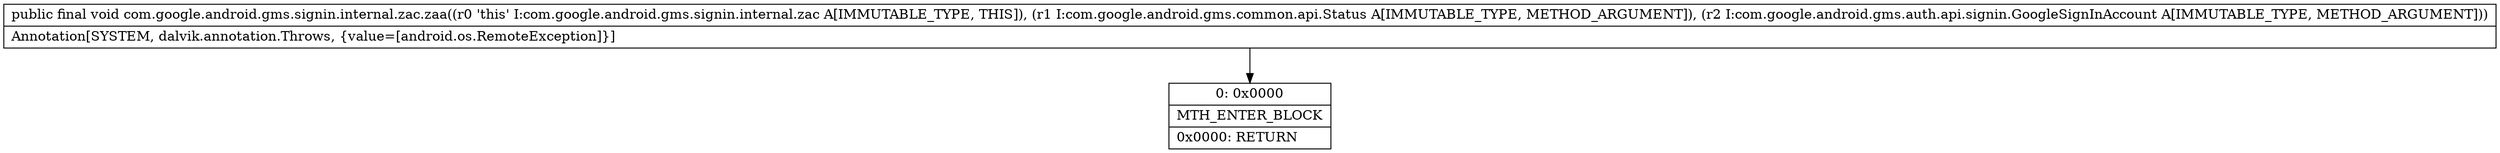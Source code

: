 digraph "CFG forcom.google.android.gms.signin.internal.zac.zaa(Lcom\/google\/android\/gms\/common\/api\/Status;Lcom\/google\/android\/gms\/auth\/api\/signin\/GoogleSignInAccount;)V" {
Node_0 [shape=record,label="{0\:\ 0x0000|MTH_ENTER_BLOCK\l|0x0000: RETURN   \l}"];
MethodNode[shape=record,label="{public final void com.google.android.gms.signin.internal.zac.zaa((r0 'this' I:com.google.android.gms.signin.internal.zac A[IMMUTABLE_TYPE, THIS]), (r1 I:com.google.android.gms.common.api.Status A[IMMUTABLE_TYPE, METHOD_ARGUMENT]), (r2 I:com.google.android.gms.auth.api.signin.GoogleSignInAccount A[IMMUTABLE_TYPE, METHOD_ARGUMENT]))  | Annotation[SYSTEM, dalvik.annotation.Throws, \{value=[android.os.RemoteException]\}]\l}"];
MethodNode -> Node_0;
}

